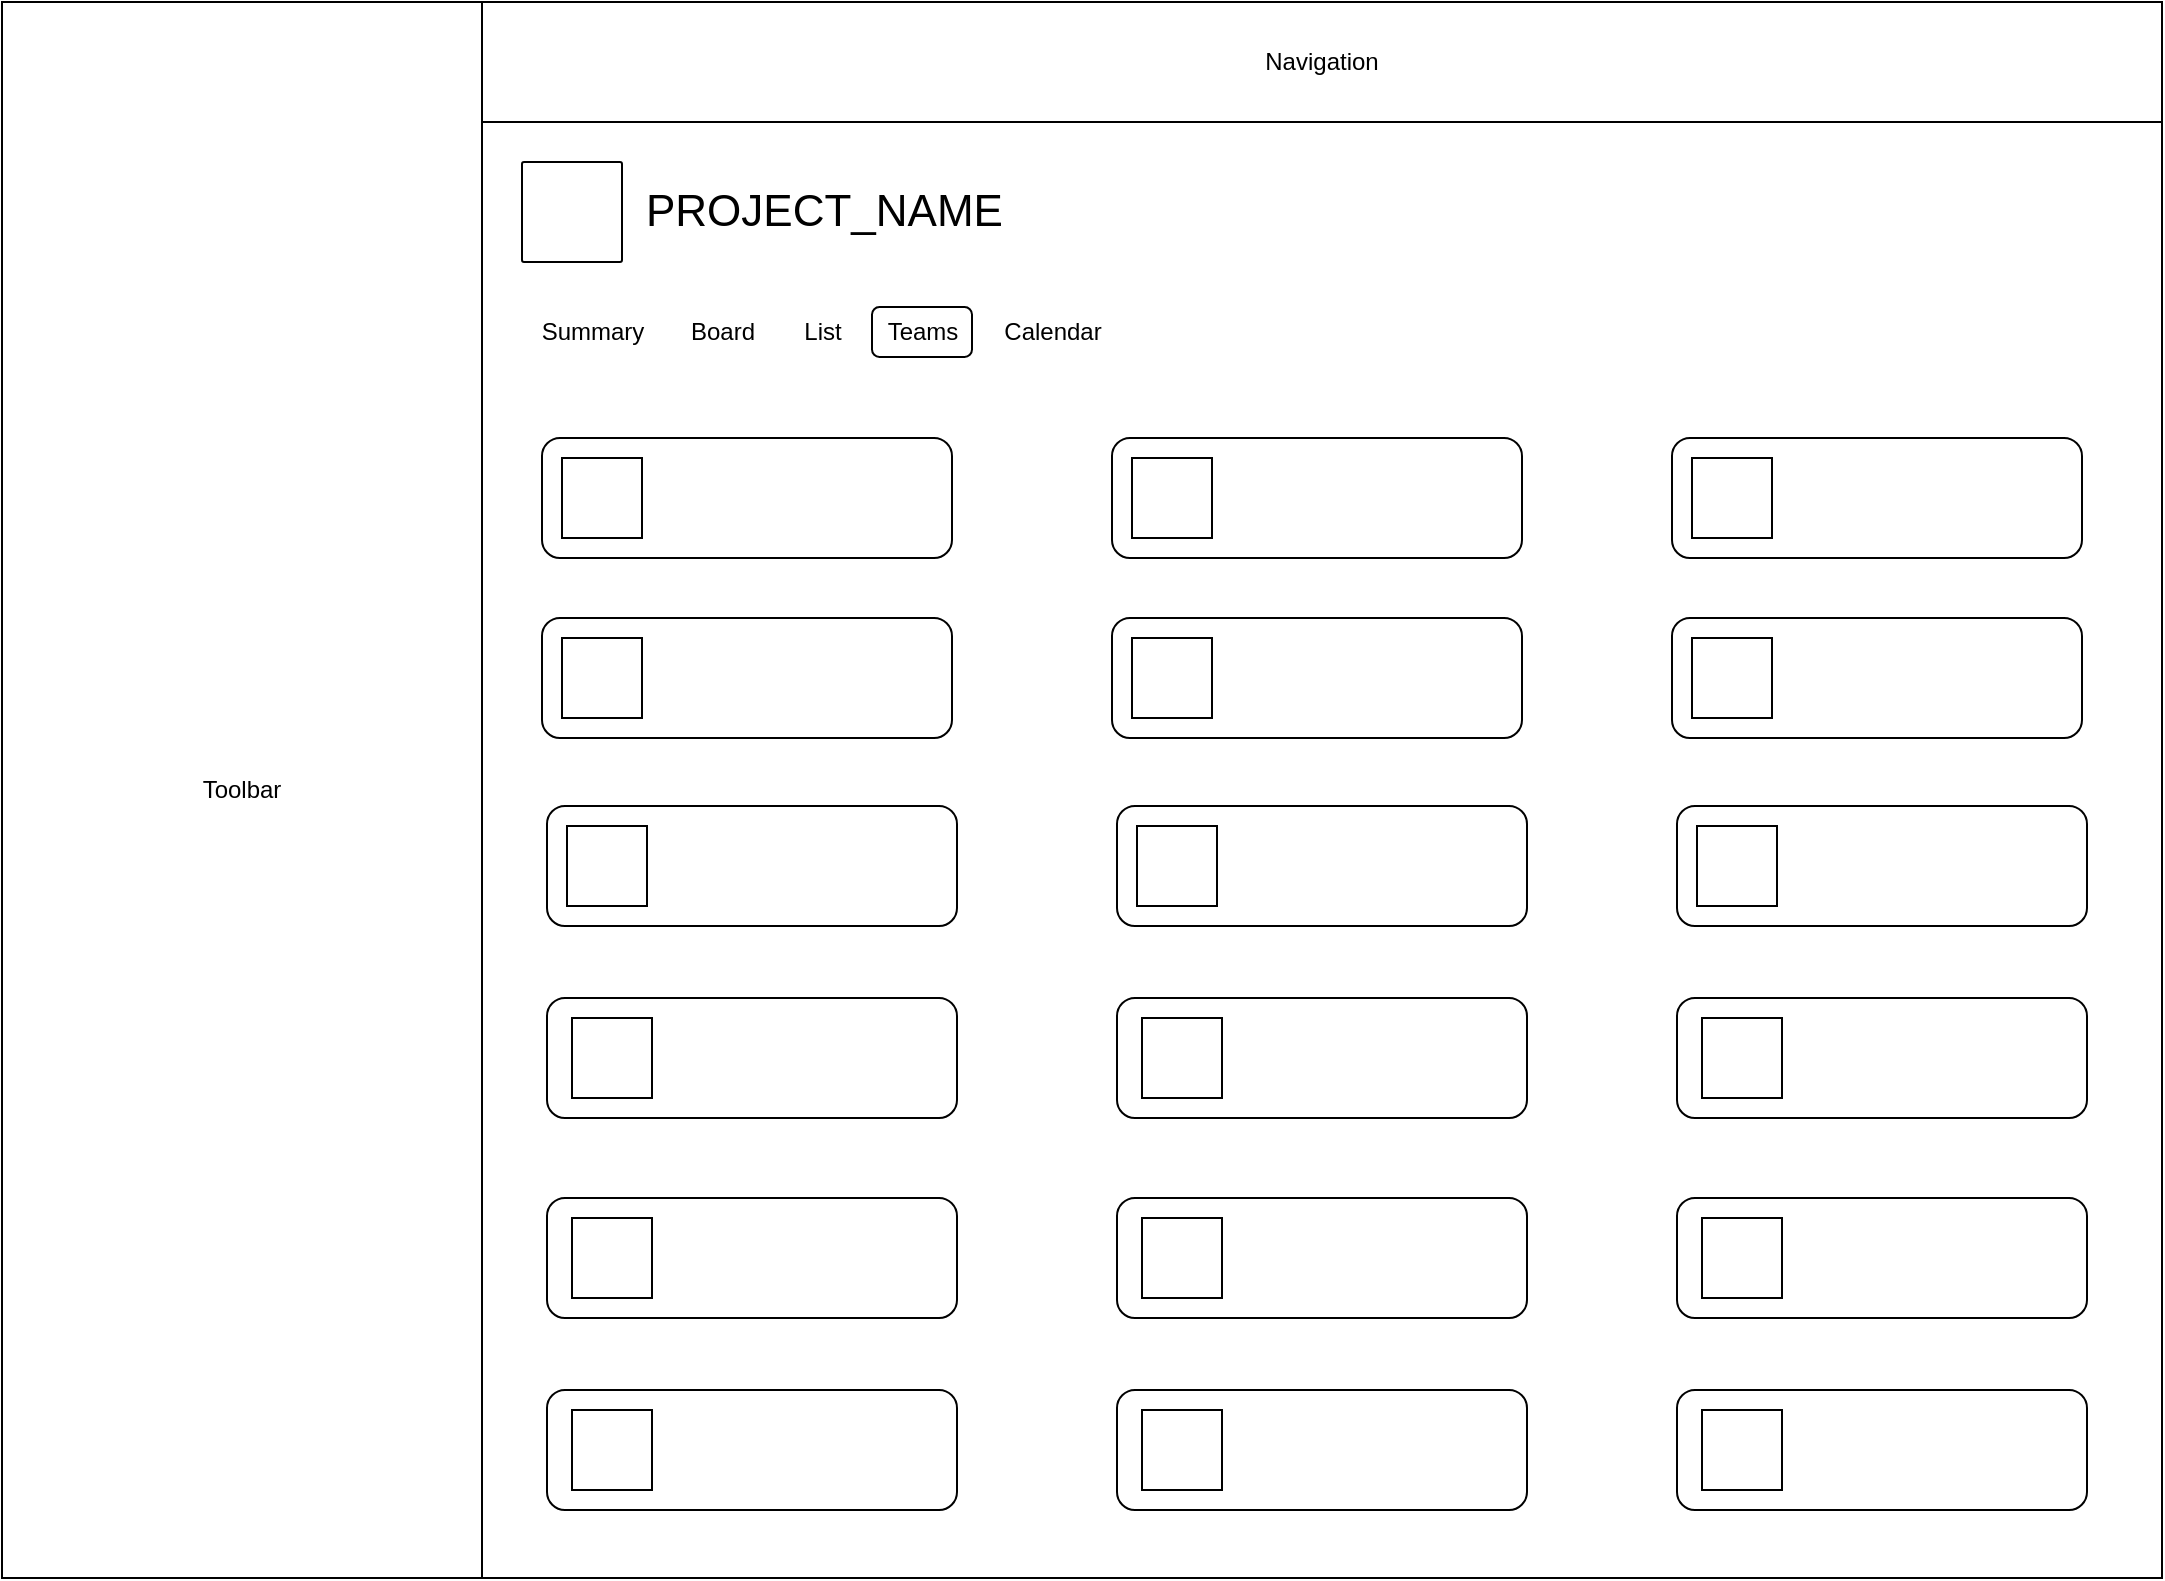 <mxfile>
    <diagram id="ezGQYY76CnPRP2FsOGGO" name="Page-1">
        <mxGraphModel dx="1631" dy="916" grid="1" gridSize="10" guides="1" tooltips="1" connect="1" arrows="1" fold="1" page="1" pageScale="1" pageWidth="1169" pageHeight="827" math="0" shadow="0">
            <root>
                <mxCell id="0"/>
                <mxCell id="1" parent="0"/>
                <mxCell id="2" value="Toolbar" style="rounded=0;whiteSpace=wrap;html=1;" parent="1" vertex="1">
                    <mxGeometry x="45" y="12" width="240" height="788" as="geometry"/>
                </mxCell>
                <mxCell id="3" value="Navigation" style="rounded=0;whiteSpace=wrap;html=1;" parent="1" vertex="1">
                    <mxGeometry x="285" y="12" width="840" height="60" as="geometry"/>
                </mxCell>
                <mxCell id="4" value="" style="rounded=0;whiteSpace=wrap;html=1;" parent="1" vertex="1">
                    <mxGeometry x="285" y="72" width="840" height="728" as="geometry"/>
                </mxCell>
                <mxCell id="5" value="" style="rounded=1;whiteSpace=wrap;html=1;arcSize=2;fillStyle=hatch;gradientColor=none;fillColor=#FFFFFF;" parent="1" vertex="1">
                    <mxGeometry x="305" y="92" width="50" height="50" as="geometry"/>
                </mxCell>
                <mxCell id="7" value="&lt;font style=&quot;font-size: 22px;&quot;&gt;PROJECT_NAME&lt;/font&gt;" style="rounded=0;whiteSpace=wrap;html=1;fillStyle=auto;fillColor=none;gradientColor=none;align=left;strokeColor=none;fontSize=22;verticalAlign=middle;" parent="1" vertex="1">
                    <mxGeometry x="365" y="92" width="170" height="50" as="geometry"/>
                </mxCell>
                <mxCell id="55" value="Summary" style="text;html=1;align=center;verticalAlign=middle;resizable=0;points=[];autosize=1;strokeColor=none;fillColor=none;" parent="1" vertex="1">
                    <mxGeometry x="305" y="162" width="70" height="30" as="geometry"/>
                </mxCell>
                <mxCell id="56" value="Board" style="text;html=1;align=center;verticalAlign=middle;resizable=0;points=[];autosize=1;strokeColor=none;fillColor=none;" parent="1" vertex="1">
                    <mxGeometry x="375" y="162" width="60" height="30" as="geometry"/>
                </mxCell>
                <mxCell id="57" value="List" style="text;html=1;align=center;verticalAlign=middle;resizable=0;points=[];autosize=1;strokeColor=none;fillColor=none;" parent="1" vertex="1">
                    <mxGeometry x="435" y="162" width="40" height="30" as="geometry"/>
                </mxCell>
                <mxCell id="58" value="Teams" style="text;html=1;align=center;verticalAlign=middle;resizable=0;points=[];autosize=1;strokeColor=none;fillColor=none;" parent="1" vertex="1">
                    <mxGeometry x="475" y="162" width="60" height="30" as="geometry"/>
                </mxCell>
                <mxCell id="59" value="Calendar" style="text;html=1;align=center;verticalAlign=middle;resizable=0;points=[];autosize=1;strokeColor=none;fillColor=none;" parent="1" vertex="1">
                    <mxGeometry x="535" y="162" width="70" height="30" as="geometry"/>
                </mxCell>
                <mxCell id="95" value="" style="rounded=1;whiteSpace=wrap;html=1;fillStyle=auto;fillColor=none;" parent="1" vertex="1">
                    <mxGeometry x="480" y="164.5" width="50" height="25" as="geometry"/>
                </mxCell>
                <mxCell id="126" value="" style="rounded=1;whiteSpace=wrap;html=1;" vertex="1" parent="1">
                    <mxGeometry x="315" y="230" width="205" height="60" as="geometry"/>
                </mxCell>
                <mxCell id="127" value="" style="rounded=1;whiteSpace=wrap;html=1;" vertex="1" parent="1">
                    <mxGeometry x="600" y="230" width="205" height="60" as="geometry"/>
                </mxCell>
                <mxCell id="128" value="" style="rounded=1;whiteSpace=wrap;html=1;" vertex="1" parent="1">
                    <mxGeometry x="880" y="230" width="205" height="60" as="geometry"/>
                </mxCell>
                <mxCell id="129" value="" style="rounded=1;whiteSpace=wrap;html=1;" vertex="1" parent="1">
                    <mxGeometry x="315" y="320" width="205" height="60" as="geometry"/>
                </mxCell>
                <mxCell id="130" value="" style="rounded=1;whiteSpace=wrap;html=1;" vertex="1" parent="1">
                    <mxGeometry x="600" y="320" width="205" height="60" as="geometry"/>
                </mxCell>
                <mxCell id="131" value="" style="rounded=1;whiteSpace=wrap;html=1;" vertex="1" parent="1">
                    <mxGeometry x="880" y="320" width="205" height="60" as="geometry"/>
                </mxCell>
                <mxCell id="132" value="" style="rounded=1;whiteSpace=wrap;html=1;" vertex="1" parent="1">
                    <mxGeometry x="317.5" y="414" width="205" height="60" as="geometry"/>
                </mxCell>
                <mxCell id="133" value="" style="rounded=1;whiteSpace=wrap;html=1;" vertex="1" parent="1">
                    <mxGeometry x="602.5" y="414" width="205" height="60" as="geometry"/>
                </mxCell>
                <mxCell id="134" value="" style="rounded=1;whiteSpace=wrap;html=1;" vertex="1" parent="1">
                    <mxGeometry x="882.5" y="414" width="205" height="60" as="geometry"/>
                </mxCell>
                <mxCell id="135" value="" style="rounded=1;whiteSpace=wrap;html=1;" vertex="1" parent="1">
                    <mxGeometry x="317.5" y="510" width="205" height="60" as="geometry"/>
                </mxCell>
                <mxCell id="136" value="" style="rounded=1;whiteSpace=wrap;html=1;" vertex="1" parent="1">
                    <mxGeometry x="602.5" y="510" width="205" height="60" as="geometry"/>
                </mxCell>
                <mxCell id="137" value="" style="rounded=1;whiteSpace=wrap;html=1;" vertex="1" parent="1">
                    <mxGeometry x="882.5" y="510" width="205" height="60" as="geometry"/>
                </mxCell>
                <mxCell id="144" value="" style="rounded=1;whiteSpace=wrap;html=1;" vertex="1" parent="1">
                    <mxGeometry x="317.5" y="610" width="205" height="60" as="geometry"/>
                </mxCell>
                <mxCell id="145" value="" style="rounded=1;whiteSpace=wrap;html=1;" vertex="1" parent="1">
                    <mxGeometry x="602.5" y="610" width="205" height="60" as="geometry"/>
                </mxCell>
                <mxCell id="146" value="" style="rounded=1;whiteSpace=wrap;html=1;" vertex="1" parent="1">
                    <mxGeometry x="882.5" y="610" width="205" height="60" as="geometry"/>
                </mxCell>
                <mxCell id="147" value="" style="rounded=1;whiteSpace=wrap;html=1;" vertex="1" parent="1">
                    <mxGeometry x="317.5" y="706" width="205" height="60" as="geometry"/>
                </mxCell>
                <mxCell id="148" value="" style="rounded=1;whiteSpace=wrap;html=1;" vertex="1" parent="1">
                    <mxGeometry x="602.5" y="706" width="205" height="60" as="geometry"/>
                </mxCell>
                <mxCell id="149" value="" style="rounded=1;whiteSpace=wrap;html=1;" vertex="1" parent="1">
                    <mxGeometry x="882.5" y="706" width="205" height="60" as="geometry"/>
                </mxCell>
                <mxCell id="150" value="" style="rounded=0;whiteSpace=wrap;html=1;" vertex="1" parent="1">
                    <mxGeometry x="325" y="240" width="40" height="40" as="geometry"/>
                </mxCell>
                <mxCell id="151" value="" style="rounded=0;whiteSpace=wrap;html=1;" vertex="1" parent="1">
                    <mxGeometry x="610" y="240" width="40" height="40" as="geometry"/>
                </mxCell>
                <mxCell id="152" value="" style="rounded=0;whiteSpace=wrap;html=1;" vertex="1" parent="1">
                    <mxGeometry x="890" y="240" width="40" height="40" as="geometry"/>
                </mxCell>
                <mxCell id="153" value="" style="rounded=0;whiteSpace=wrap;html=1;" vertex="1" parent="1">
                    <mxGeometry x="325" y="330" width="40" height="40" as="geometry"/>
                </mxCell>
                <mxCell id="154" value="" style="rounded=0;whiteSpace=wrap;html=1;" vertex="1" parent="1">
                    <mxGeometry x="610" y="330" width="40" height="40" as="geometry"/>
                </mxCell>
                <mxCell id="155" value="" style="rounded=0;whiteSpace=wrap;html=1;" vertex="1" parent="1">
                    <mxGeometry x="890" y="330" width="40" height="40" as="geometry"/>
                </mxCell>
                <mxCell id="156" value="" style="rounded=0;whiteSpace=wrap;html=1;" vertex="1" parent="1">
                    <mxGeometry x="327.5" y="424" width="40" height="40" as="geometry"/>
                </mxCell>
                <mxCell id="157" value="" style="rounded=0;whiteSpace=wrap;html=1;" vertex="1" parent="1">
                    <mxGeometry x="612.5" y="424" width="40" height="40" as="geometry"/>
                </mxCell>
                <mxCell id="158" value="" style="rounded=0;whiteSpace=wrap;html=1;" vertex="1" parent="1">
                    <mxGeometry x="892.5" y="424" width="40" height="40" as="geometry"/>
                </mxCell>
                <mxCell id="159" value="" style="rounded=0;whiteSpace=wrap;html=1;" vertex="1" parent="1">
                    <mxGeometry x="330" y="520" width="40" height="40" as="geometry"/>
                </mxCell>
                <mxCell id="160" value="" style="rounded=0;whiteSpace=wrap;html=1;" vertex="1" parent="1">
                    <mxGeometry x="615" y="520" width="40" height="40" as="geometry"/>
                </mxCell>
                <mxCell id="161" value="" style="rounded=0;whiteSpace=wrap;html=1;" vertex="1" parent="1">
                    <mxGeometry x="895" y="520" width="40" height="40" as="geometry"/>
                </mxCell>
                <mxCell id="162" value="" style="rounded=0;whiteSpace=wrap;html=1;" vertex="1" parent="1">
                    <mxGeometry x="330" y="620" width="40" height="40" as="geometry"/>
                </mxCell>
                <mxCell id="163" value="" style="rounded=0;whiteSpace=wrap;html=1;" vertex="1" parent="1">
                    <mxGeometry x="615" y="620" width="40" height="40" as="geometry"/>
                </mxCell>
                <mxCell id="164" value="" style="rounded=0;whiteSpace=wrap;html=1;" vertex="1" parent="1">
                    <mxGeometry x="895" y="620" width="40" height="40" as="geometry"/>
                </mxCell>
                <mxCell id="165" value="" style="rounded=0;whiteSpace=wrap;html=1;" vertex="1" parent="1">
                    <mxGeometry x="330" y="716" width="40" height="40" as="geometry"/>
                </mxCell>
                <mxCell id="166" value="" style="rounded=0;whiteSpace=wrap;html=1;" vertex="1" parent="1">
                    <mxGeometry x="615" y="716" width="40" height="40" as="geometry"/>
                </mxCell>
                <mxCell id="167" value="" style="rounded=0;whiteSpace=wrap;html=1;" vertex="1" parent="1">
                    <mxGeometry x="895" y="716" width="40" height="40" as="geometry"/>
                </mxCell>
            </root>
        </mxGraphModel>
    </diagram>
</mxfile>